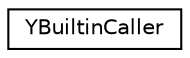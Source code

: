 digraph "Graphical Class Hierarchy"
{
 // LATEX_PDF_SIZE
  edge [fontname="Helvetica",fontsize="10",labelfontname="Helvetica",labelfontsize="10"];
  node [fontname="Helvetica",fontsize="10",shape=record];
  rankdir="LR";
  Node0 [label="YBuiltinCaller",height=0.2,width=0.4,color="black", fillcolor="white", style="filled",URL="$classYBuiltinCaller.html",tooltip=" "];
}
